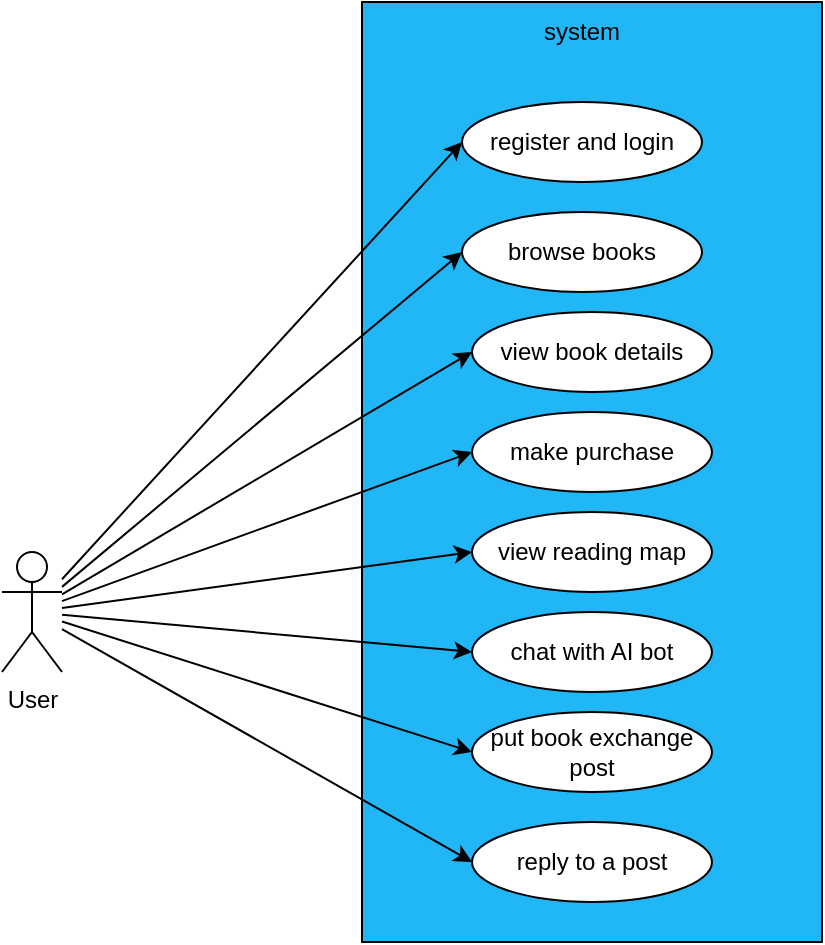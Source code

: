 <mxfile>
    <diagram id="p9gq91ovnQId8RHT63Lb" name="Page-1">
        <mxGraphModel dx="752" dy="340" grid="1" gridSize="10" guides="1" tooltips="1" connect="1" arrows="1" fold="1" page="1" pageScale="1" pageWidth="827" pageHeight="1169" math="0" shadow="0">
            <root>
                <mxCell id="0"/>
                <mxCell id="1" parent="0"/>
                <mxCell id="2" value="" style="rounded=0;whiteSpace=wrap;html=1;fillColor=#21B7F7;" parent="1" vertex="1">
                    <mxGeometry x="380" y="40" width="230" height="470" as="geometry"/>
                </mxCell>
                <mxCell id="11" style="edgeStyle=none;html=1;entryX=0;entryY=0.5;entryDx=0;entryDy=0;" parent="1" source="3" target="5" edge="1">
                    <mxGeometry relative="1" as="geometry"/>
                </mxCell>
                <mxCell id="12" style="edgeStyle=none;html=1;entryX=0;entryY=0.5;entryDx=0;entryDy=0;" parent="1" source="3" target="7" edge="1">
                    <mxGeometry relative="1" as="geometry"/>
                </mxCell>
                <mxCell id="13" style="edgeStyle=none;html=1;entryX=0;entryY=0.5;entryDx=0;entryDy=0;" parent="1" source="3" target="6" edge="1">
                    <mxGeometry relative="1" as="geometry"/>
                </mxCell>
                <mxCell id="14" style="edgeStyle=none;html=1;entryX=0;entryY=0.5;entryDx=0;entryDy=0;" parent="1" source="3" target="8" edge="1">
                    <mxGeometry relative="1" as="geometry"/>
                </mxCell>
                <mxCell id="15" style="edgeStyle=none;html=1;entryX=0;entryY=0.5;entryDx=0;entryDy=0;" parent="1" source="3" target="9" edge="1">
                    <mxGeometry relative="1" as="geometry"/>
                </mxCell>
                <mxCell id="16" style="edgeStyle=none;html=1;entryX=0;entryY=0.5;entryDx=0;entryDy=0;" parent="1" source="3" target="10" edge="1">
                    <mxGeometry relative="1" as="geometry"/>
                </mxCell>
                <mxCell id="20" style="edgeStyle=none;html=1;entryX=0;entryY=0.5;entryDx=0;entryDy=0;" parent="1" source="3" target="19" edge="1">
                    <mxGeometry relative="1" as="geometry"/>
                </mxCell>
                <mxCell id="23" style="edgeStyle=none;html=1;entryX=0;entryY=0.5;entryDx=0;entryDy=0;" parent="1" source="3" target="22" edge="1">
                    <mxGeometry relative="1" as="geometry"/>
                </mxCell>
                <mxCell id="3" value="&lt;p style=&quot;margin: 0px 0px 6px; text-align: justify; font-variant-numeric: normal; font-variant-east-asian: normal; font-variant-alternates: normal; font-size-adjust: none; font-kerning: auto; font-optical-sizing: auto; font-feature-settings: normal; font-variation-settings: normal; font-variant-position: normal; font-variant-emoji: normal; font-stretch: normal; line-height: normal; font-family: Arial; color: rgb(0, 0, 0); text-wrap-mode: wrap;&quot; class=&quot;p1&quot;&gt;User&lt;/p&gt;" style="shape=umlActor;verticalLabelPosition=bottom;verticalAlign=top;html=1;outlineConnect=0;" parent="1" vertex="1">
                    <mxGeometry x="200" y="315" width="30" height="60" as="geometry"/>
                </mxCell>
                <mxCell id="5" value="browse books" style="ellipse;whiteSpace=wrap;html=1;" parent="1" vertex="1">
                    <mxGeometry x="430" y="145" width="120" height="40" as="geometry"/>
                </mxCell>
                <mxCell id="6" value="make purchase" style="ellipse;whiteSpace=wrap;html=1;" parent="1" vertex="1">
                    <mxGeometry x="435" y="245" width="120" height="40" as="geometry"/>
                </mxCell>
                <mxCell id="7" value="view book details" style="ellipse;whiteSpace=wrap;html=1;" parent="1" vertex="1">
                    <mxGeometry x="435" y="195" width="120" height="40" as="geometry"/>
                </mxCell>
                <mxCell id="8" value="view reading map" style="ellipse;whiteSpace=wrap;html=1;" parent="1" vertex="1">
                    <mxGeometry x="435" y="295" width="120" height="40" as="geometry"/>
                </mxCell>
                <mxCell id="9" value="chat with AI bot" style="ellipse;whiteSpace=wrap;html=1;" parent="1" vertex="1">
                    <mxGeometry x="435" y="345" width="120" height="40" as="geometry"/>
                </mxCell>
                <mxCell id="10" value="put book exchange post" style="ellipse;whiteSpace=wrap;html=1;" parent="1" vertex="1">
                    <mxGeometry x="435" y="395" width="120" height="40" as="geometry"/>
                </mxCell>
                <mxCell id="19" value="register and login" style="ellipse;whiteSpace=wrap;html=1;" parent="1" vertex="1">
                    <mxGeometry x="430" y="90" width="120" height="40" as="geometry"/>
                </mxCell>
                <mxCell id="21" value="system" style="text;html=1;align=center;verticalAlign=middle;whiteSpace=wrap;rounded=0;" parent="1" vertex="1">
                    <mxGeometry x="460" y="40" width="60" height="30" as="geometry"/>
                </mxCell>
                <mxCell id="22" value="reply to a post" style="ellipse;whiteSpace=wrap;html=1;" parent="1" vertex="1">
                    <mxGeometry x="435" y="450" width="120" height="40" as="geometry"/>
                </mxCell>
            </root>
        </mxGraphModel>
    </diagram>
    <diagram id="2c35kLFiT0LIag2JTB-E" name="Page-2">
        <mxGraphModel dx="752" dy="340" grid="1" gridSize="10" guides="1" tooltips="1" connect="1" arrows="1" fold="1" page="1" pageScale="1" pageWidth="827" pageHeight="1169" math="0" shadow="0">
            <root>
                <mxCell id="0"/>
                <mxCell id="1" parent="0"/>
                <mxCell id="cOWCH8fCzx5u4tzF9dQQ-1" value="" style="rounded=0;whiteSpace=wrap;html=1;fillColor=#21B7F7;" parent="1" vertex="1">
                    <mxGeometry x="380" y="40" width="230" height="210" as="geometry"/>
                </mxCell>
                <mxCell id="cOWCH8fCzx5u4tzF9dQQ-8" style="edgeStyle=none;html=1;entryX=0;entryY=0.5;entryDx=0;entryDy=0;" parent="1" source="cOWCH8fCzx5u4tzF9dQQ-10" target="cOWCH8fCzx5u4tzF9dQQ-17" edge="1">
                    <mxGeometry relative="1" as="geometry"/>
                </mxCell>
                <mxCell id="cOWCH8fCzx5u4tzF9dQQ-10" value="&lt;p style=&quot;margin: 0px 0px 6px; text-align: justify; font-variant-numeric: normal; font-variant-east-asian: normal; font-variant-alternates: normal; font-size-adjust: none; font-kerning: auto; font-optical-sizing: auto; font-feature-settings: normal; font-variation-settings: normal; font-variant-position: normal; font-variant-emoji: normal; font-stretch: normal; line-height: normal; font-family: Arial; color: rgb(0, 0, 0); text-wrap-mode: wrap;&quot; class=&quot;p1&quot;&gt;User&lt;/p&gt;" style="shape=umlActor;verticalLabelPosition=bottom;verticalAlign=top;html=1;outlineConnect=0;" parent="1" vertex="1">
                    <mxGeometry x="230" y="90" width="30" height="60" as="geometry"/>
                </mxCell>
                <mxCell id="cOWCH8fCzx5u4tzF9dQQ-17" value="register and login" style="ellipse;whiteSpace=wrap;html=1;" parent="1" vertex="1">
                    <mxGeometry x="430" y="90" width="120" height="40" as="geometry"/>
                </mxCell>
                <mxCell id="cOWCH8fCzx5u4tzF9dQQ-18" value="system" style="text;html=1;align=center;verticalAlign=middle;whiteSpace=wrap;rounded=0;" parent="1" vertex="1">
                    <mxGeometry x="460" y="40" width="60" height="30" as="geometry"/>
                </mxCell>
                <mxCell id="cOWCH8fCzx5u4tzF9dQQ-20" value="" style="rounded=0;whiteSpace=wrap;html=1;fillColor=#21B7F7;" parent="1" vertex="1">
                    <mxGeometry x="380" y="290" width="230" height="210" as="geometry"/>
                </mxCell>
                <mxCell id="cOWCH8fCzx5u4tzF9dQQ-21" style="edgeStyle=none;html=1;entryX=0;entryY=0.5;entryDx=0;entryDy=0;" parent="1" source="cOWCH8fCzx5u4tzF9dQQ-22" target="cOWCH8fCzx5u4tzF9dQQ-23" edge="1">
                    <mxGeometry relative="1" as="geometry"/>
                </mxCell>
                <mxCell id="KGvBlVeGzLm_VCBPJpH2-3" style="edgeStyle=none;html=1;entryX=0;entryY=0.5;entryDx=0;entryDy=0;" parent="1" source="cOWCH8fCzx5u4tzF9dQQ-22" target="KGvBlVeGzLm_VCBPJpH2-1" edge="1">
                    <mxGeometry relative="1" as="geometry"/>
                </mxCell>
                <mxCell id="cOWCH8fCzx5u4tzF9dQQ-22" value="&lt;p style=&quot;margin: 0px 0px 6px; text-align: justify; font-variant-numeric: normal; font-variant-east-asian: normal; font-variant-alternates: normal; font-size-adjust: none; font-kerning: auto; font-optical-sizing: auto; font-feature-settings: normal; font-variation-settings: normal; font-variant-position: normal; font-variant-emoji: normal; font-stretch: normal; line-height: normal; font-family: Arial; color: rgb(0, 0, 0); text-wrap-mode: wrap;&quot; class=&quot;p1&quot;&gt;User&lt;/p&gt;" style="shape=umlActor;verticalLabelPosition=bottom;verticalAlign=top;html=1;outlineConnect=0;" parent="1" vertex="1">
                    <mxGeometry x="230" y="340" width="30" height="60" as="geometry"/>
                </mxCell>
                <mxCell id="cOWCH8fCzx5u4tzF9dQQ-23" value="&lt;span style=&quot;color: rgb(0, 0, 0);&quot;&gt;browse books&lt;/span&gt;" style="ellipse;whiteSpace=wrap;html=1;" parent="1" vertex="1">
                    <mxGeometry x="430" y="340" width="120" height="40" as="geometry"/>
                </mxCell>
                <mxCell id="cOWCH8fCzx5u4tzF9dQQ-24" value="system" style="text;html=1;align=center;verticalAlign=middle;whiteSpace=wrap;rounded=0;" parent="1" vertex="1">
                    <mxGeometry x="460" y="290" width="60" height="30" as="geometry"/>
                </mxCell>
                <mxCell id="rxVNuAQUIAP4EVG95OdB-1" value="view book details" style="ellipse;whiteSpace=wrap;html=1;" parent="1" vertex="1">
                    <mxGeometry x="430" y="390" width="120" height="40" as="geometry"/>
                </mxCell>
                <mxCell id="KGvBlVeGzLm_VCBPJpH2-1" value="make purchase" style="ellipse;whiteSpace=wrap;html=1;" parent="1" vertex="1">
                    <mxGeometry x="435" y="440" width="120" height="40" as="geometry"/>
                </mxCell>
                <mxCell id="KGvBlVeGzLm_VCBPJpH2-2" style="edgeStyle=none;html=1;entryX=0.067;entryY=0.6;entryDx=0;entryDy=0;entryPerimeter=0;" parent="1" source="cOWCH8fCzx5u4tzF9dQQ-22" target="rxVNuAQUIAP4EVG95OdB-1" edge="1">
                    <mxGeometry relative="1" as="geometry"/>
                </mxCell>
                <mxCell id="KGvBlVeGzLm_VCBPJpH2-4" value="" style="rounded=0;whiteSpace=wrap;html=1;fillColor=#21B7F7;" parent="1" vertex="1">
                    <mxGeometry x="374" y="550" width="230" height="210" as="geometry"/>
                </mxCell>
                <mxCell id="KGvBlVeGzLm_VCBPJpH2-5" style="edgeStyle=none;html=1;entryX=0;entryY=0.5;entryDx=0;entryDy=0;" parent="1" source="KGvBlVeGzLm_VCBPJpH2-6" edge="1">
                    <mxGeometry relative="1" as="geometry">
                        <mxPoint x="424" y="620" as="targetPoint"/>
                    </mxGeometry>
                </mxCell>
                <mxCell id="KGvBlVeGzLm_VCBPJpH2-6" value="&lt;p style=&quot;margin: 0px 0px 6px; text-align: justify; font-variant-numeric: normal; font-variant-east-asian: normal; font-variant-alternates: normal; font-size-adjust: none; font-kerning: auto; font-optical-sizing: auto; font-feature-settings: normal; font-variation-settings: normal; font-variant-position: normal; font-variant-emoji: normal; font-stretch: normal; line-height: normal; font-family: Arial; color: rgb(0, 0, 0); text-wrap-mode: wrap;&quot; class=&quot;p1&quot;&gt;User&lt;/p&gt;" style="shape=umlActor;verticalLabelPosition=bottom;verticalAlign=top;html=1;outlineConnect=0;" parent="1" vertex="1">
                    <mxGeometry x="224" y="600" width="30" height="60" as="geometry"/>
                </mxCell>
                <mxCell id="KGvBlVeGzLm_VCBPJpH2-8" value="system" style="text;html=1;align=center;verticalAlign=middle;whiteSpace=wrap;rounded=0;" parent="1" vertex="1">
                    <mxGeometry x="454" y="550" width="60" height="30" as="geometry"/>
                </mxCell>
                <mxCell id="KGvBlVeGzLm_VCBPJpH2-9" value="" style="rounded=0;whiteSpace=wrap;html=1;fillColor=#21B7F7;" parent="1" vertex="1">
                    <mxGeometry x="374" y="810" width="230" height="210" as="geometry"/>
                </mxCell>
                <mxCell id="KGvBlVeGzLm_VCBPJpH2-10" style="edgeStyle=none;html=1;entryX=0;entryY=0.5;entryDx=0;entryDy=0;" parent="1" source="KGvBlVeGzLm_VCBPJpH2-11" target="KGvBlVeGzLm_VCBPJpH2-12" edge="1">
                    <mxGeometry relative="1" as="geometry"/>
                </mxCell>
                <mxCell id="KGvBlVeGzLm_VCBPJpH2-11" value="&lt;p style=&quot;margin: 0px 0px 6px; text-align: justify; font-variant-numeric: normal; font-variant-east-asian: normal; font-variant-alternates: normal; font-size-adjust: none; font-kerning: auto; font-optical-sizing: auto; font-feature-settings: normal; font-variation-settings: normal; font-variant-position: normal; font-variant-emoji: normal; font-stretch: normal; line-height: normal; font-family: Arial; color: rgb(0, 0, 0); text-wrap-mode: wrap;&quot; class=&quot;p1&quot;&gt;User&lt;/p&gt;" style="shape=umlActor;verticalLabelPosition=bottom;verticalAlign=top;html=1;outlineConnect=0;" parent="1" vertex="1">
                    <mxGeometry x="224" y="860" width="30" height="60" as="geometry"/>
                </mxCell>
                <mxCell id="KGvBlVeGzLm_VCBPJpH2-12" value="&lt;span style=&quot;color: rgb(0, 0, 0);&quot;&gt;chat with AI bot&lt;/span&gt;" style="ellipse;whiteSpace=wrap;html=1;" parent="1" vertex="1">
                    <mxGeometry x="424" y="860" width="120" height="40" as="geometry"/>
                </mxCell>
                <mxCell id="KGvBlVeGzLm_VCBPJpH2-13" value="system" style="text;html=1;align=center;verticalAlign=middle;whiteSpace=wrap;rounded=0;" parent="1" vertex="1">
                    <mxGeometry x="454" y="810" width="60" height="30" as="geometry"/>
                </mxCell>
                <mxCell id="KGvBlVeGzLm_VCBPJpH2-14" value="" style="rounded=0;whiteSpace=wrap;html=1;fillColor=#21B7F7;" parent="1" vertex="1">
                    <mxGeometry x="374" y="1080" width="230" height="210" as="geometry"/>
                </mxCell>
                <mxCell id="KGvBlVeGzLm_VCBPJpH2-15" style="edgeStyle=none;html=1;entryX=0;entryY=0.5;entryDx=0;entryDy=0;" parent="1" source="KGvBlVeGzLm_VCBPJpH2-16" target="KGvBlVeGzLm_VCBPJpH2-17" edge="1">
                    <mxGeometry relative="1" as="geometry"/>
                </mxCell>
                <mxCell id="yqfVk2wb_PlKaHgLQWBv-2" style="edgeStyle=none;html=1;entryX=0;entryY=0.5;entryDx=0;entryDy=0;" parent="1" source="KGvBlVeGzLm_VCBPJpH2-16" target="yqfVk2wb_PlKaHgLQWBv-1" edge="1">
                    <mxGeometry relative="1" as="geometry"/>
                </mxCell>
                <mxCell id="KGvBlVeGzLm_VCBPJpH2-16" value="&lt;p style=&quot;margin: 0px 0px 6px; text-align: justify; font-variant-numeric: normal; font-variant-east-asian: normal; font-variant-alternates: normal; font-size-adjust: none; font-kerning: auto; font-optical-sizing: auto; font-feature-settings: normal; font-variation-settings: normal; font-variant-position: normal; font-variant-emoji: normal; font-stretch: normal; line-height: normal; font-family: Arial; color: rgb(0, 0, 0); text-wrap-mode: wrap;&quot; class=&quot;p1&quot;&gt;User&lt;/p&gt;" style="shape=umlActor;verticalLabelPosition=bottom;verticalAlign=top;html=1;outlineConnect=0;" parent="1" vertex="1">
                    <mxGeometry x="224" y="1130" width="30" height="60" as="geometry"/>
                </mxCell>
                <mxCell id="KGvBlVeGzLm_VCBPJpH2-17" value="&lt;span style=&quot;color: rgb(0, 0, 0);&quot;&gt;put book exchange post&lt;/span&gt;" style="ellipse;whiteSpace=wrap;html=1;" parent="1" vertex="1">
                    <mxGeometry x="424" y="1130" width="120" height="40" as="geometry"/>
                </mxCell>
                <mxCell id="KGvBlVeGzLm_VCBPJpH2-18" value="system" style="text;html=1;align=center;verticalAlign=middle;whiteSpace=wrap;rounded=0;" parent="1" vertex="1">
                    <mxGeometry x="454" y="1080" width="60" height="30" as="geometry"/>
                </mxCell>
                <mxCell id="WI8uG3N-CgdpMvnj8KHh-1" value="view reading map" style="ellipse;whiteSpace=wrap;html=1;" parent="1" vertex="1">
                    <mxGeometry x="424" y="600" width="120" height="40" as="geometry"/>
                </mxCell>
                <mxCell id="yqfVk2wb_PlKaHgLQWBv-1" value="&lt;span style=&quot;color: rgb(0, 0, 0);&quot;&gt;reply to a post&lt;/span&gt;" style="ellipse;whiteSpace=wrap;html=1;" parent="1" vertex="1">
                    <mxGeometry x="420" y="1180" width="120" height="40" as="geometry"/>
                </mxCell>
            </root>
        </mxGraphModel>
    </diagram>
    <diagram id="Vcji0KebUTGACpqhN5EV" name="Page-3">
        <mxGraphModel dx="1046" dy="547" grid="1" gridSize="10" guides="1" tooltips="1" connect="1" arrows="1" fold="1" page="1" pageScale="1" pageWidth="827" pageHeight="1169" math="0" shadow="0">
            <root>
                <mxCell id="0"/>
                <mxCell id="1" parent="0"/>
                <mxCell id="2AYcQ3MEwGrc63r-7C_q-1" value="&lt;b&gt;Client tier&lt;/b&gt;" style="swimlane;fontStyle=0;childLayout=stackLayout;horizontal=1;startSize=30;horizontalStack=0;resizeParent=1;resizeParentMax=0;resizeLast=0;collapsible=1;marginBottom=0;whiteSpace=wrap;html=1;fillColor=#FFFFFF;" vertex="1" parent="1">
                    <mxGeometry x="40" y="50" width="140" height="120" as="geometry"/>
                </mxCell>
                <mxCell id="2AYcQ3MEwGrc63r-7C_q-2" value="React + Tailwind" style="text;strokeColor=none;fillColor=#FFFFFF;align=left;verticalAlign=middle;spacingLeft=4;spacingRight=4;overflow=hidden;points=[[0,0.5],[1,0.5]];portConstraint=eastwest;rotatable=0;whiteSpace=wrap;html=1;" vertex="1" parent="2AYcQ3MEwGrc63r-7C_q-1">
                    <mxGeometry y="30" width="140" height="30" as="geometry"/>
                </mxCell>
                <mxCell id="2AYcQ3MEwGrc63r-7C_q-3" value="runs in chrome" style="text;strokeColor=none;fillColor=#FFFFFF;align=left;verticalAlign=middle;spacingLeft=4;spacingRight=4;overflow=hidden;points=[[0,0.5],[1,0.5]];portConstraint=eastwest;rotatable=0;whiteSpace=wrap;html=1;" vertex="1" parent="2AYcQ3MEwGrc63r-7C_q-1">
                    <mxGeometry y="60" width="140" height="30" as="geometry"/>
                </mxCell>
                <mxCell id="2AYcQ3MEwGrc63r-7C_q-4" value="desktop / tablet / mobile" style="text;strokeColor=none;fillColor=#FFFFFF;align=left;verticalAlign=middle;spacingLeft=4;spacingRight=4;overflow=hidden;points=[[0,0.5],[1,0.5]];portConstraint=eastwest;rotatable=0;whiteSpace=wrap;html=1;" vertex="1" parent="2AYcQ3MEwGrc63r-7C_q-1">
                    <mxGeometry y="90" width="140" height="30" as="geometry"/>
                </mxCell>
                <mxCell id="2AYcQ3MEwGrc63r-7C_q-23" style="edgeStyle=none;html=1;entryX=0.814;entryY=-0.011;entryDx=0;entryDy=0;exitX=0.814;exitY=1.033;exitDx=0;exitDy=0;exitPerimeter=0;entryPerimeter=0;" edge="1" parent="1" source="2AYcQ3MEwGrc63r-7C_q-8" target="2AYcQ3MEwGrc63r-7C_q-9">
                    <mxGeometry relative="1" as="geometry"/>
                </mxCell>
                <mxCell id="2AYcQ3MEwGrc63r-7C_q-24" value="query MongoDB" style="edgeLabel;html=1;align=center;verticalAlign=middle;resizable=0;points=[];" vertex="1" connectable="0" parent="2AYcQ3MEwGrc63r-7C_q-23">
                    <mxGeometry x="-0.058" y="-1" relative="1" as="geometry">
                        <mxPoint y="-16" as="offset"/>
                    </mxGeometry>
                </mxCell>
                <mxCell id="2AYcQ3MEwGrc63r-7C_q-5" value="&lt;p class=&quot;p1&quot;&gt;&lt;b&gt;API &amp;amp; Logic Tier&lt;/b&gt;&lt;/p&gt;" style="swimlane;fontStyle=0;childLayout=stackLayout;horizontal=1;startSize=30;horizontalStack=0;resizeParent=1;resizeParentMax=0;resizeLast=0;collapsible=1;marginBottom=0;whiteSpace=wrap;html=1;" vertex="1" parent="1">
                    <mxGeometry x="599" y="50" width="150" height="90" as="geometry"/>
                </mxCell>
                <mxCell id="2AYcQ3MEwGrc63r-7C_q-7" value="Next.js" style="text;strokeColor=none;fillColor=#FFFFFF;align=left;verticalAlign=middle;spacingLeft=4;spacingRight=4;overflow=hidden;points=[[0,0.5],[1,0.5]];portConstraint=eastwest;rotatable=0;whiteSpace=wrap;html=1;" vertex="1" parent="2AYcQ3MEwGrc63r-7C_q-5">
                    <mxGeometry y="30" width="150" height="30" as="geometry"/>
                </mxCell>
                <mxCell id="2AYcQ3MEwGrc63r-7C_q-8" value="backend logic" style="text;strokeColor=none;fillColor=#FFFFFF;align=left;verticalAlign=middle;spacingLeft=4;spacingRight=4;overflow=hidden;points=[[0,0.5],[1,0.5]];portConstraint=eastwest;rotatable=0;whiteSpace=wrap;html=1;" vertex="1" parent="2AYcQ3MEwGrc63r-7C_q-5">
                    <mxGeometry y="60" width="150" height="30" as="geometry"/>
                </mxCell>
                <mxCell id="2AYcQ3MEwGrc63r-7C_q-9" value="&lt;b&gt;Database Tier&lt;/b&gt;" style="swimlane;fontStyle=0;childLayout=stackLayout;horizontal=1;startSize=30;horizontalStack=0;resizeParent=1;resizeParentMax=0;resizeLast=0;collapsible=1;marginBottom=0;whiteSpace=wrap;html=1;" vertex="1" parent="1">
                    <mxGeometry x="599" y="280" width="150" height="90" as="geometry"/>
                </mxCell>
                <mxCell id="2AYcQ3MEwGrc63r-7C_q-10" value="MongoDB Altas" style="text;strokeColor=none;fillColor=#FFFFFF;align=left;verticalAlign=middle;spacingLeft=4;spacingRight=4;overflow=hidden;points=[[0,0.5],[1,0.5]];portConstraint=eastwest;rotatable=0;whiteSpace=wrap;html=1;" vertex="1" parent="2AYcQ3MEwGrc63r-7C_q-9">
                    <mxGeometry y="30" width="150" height="30" as="geometry"/>
                </mxCell>
                <mxCell id="2AYcQ3MEwGrc63r-7C_q-11" value="database server" style="text;strokeColor=none;fillColor=#FFFFFF;align=left;verticalAlign=middle;spacingLeft=4;spacingRight=4;overflow=hidden;points=[[0,0.5],[1,0.5]];portConstraint=eastwest;rotatable=0;whiteSpace=wrap;html=1;" vertex="1" parent="2AYcQ3MEwGrc63r-7C_q-9">
                    <mxGeometry y="60" width="150" height="30" as="geometry"/>
                </mxCell>
                <mxCell id="2AYcQ3MEwGrc63r-7C_q-13" value="&lt;p class=&quot;p1&quot;&gt;&lt;b&gt;SSR Tier&lt;/b&gt;&lt;/p&gt;" style="swimlane;fontStyle=0;childLayout=stackLayout;horizontal=1;startSize=30;horizontalStack=0;resizeParent=1;resizeParentMax=0;resizeLast=0;collapsible=1;marginBottom=0;whiteSpace=wrap;html=1;" vertex="1" parent="1">
                    <mxGeometry x="320" y="50" width="170" height="120" as="geometry"/>
                </mxCell>
                <mxCell id="2AYcQ3MEwGrc63r-7C_q-14" value="Next.js APP Router" style="text;strokeColor=none;fillColor=#FFFFFF;align=left;verticalAlign=middle;spacingLeft=4;spacingRight=4;overflow=hidden;points=[[0,0.5],[1,0.5]];portConstraint=eastwest;rotatable=0;whiteSpace=wrap;html=1;" vertex="1" parent="2AYcQ3MEwGrc63r-7C_q-13">
                    <mxGeometry y="30" width="170" height="30" as="geometry"/>
                </mxCell>
                <mxCell id="2AYcQ3MEwGrc63r-7C_q-15" value="render HTML from server" style="text;strokeColor=none;fillColor=#FFFFFF;align=left;verticalAlign=middle;spacingLeft=4;spacingRight=4;overflow=hidden;points=[[0,0.5],[1,0.5]];portConstraint=eastwest;rotatable=0;whiteSpace=wrap;html=1;" vertex="1" parent="2AYcQ3MEwGrc63r-7C_q-13">
                    <mxGeometry y="60" width="170" height="30" as="geometry"/>
                </mxCell>
                <mxCell id="2AYcQ3MEwGrc63r-7C_q-16" value="calls backend APIs to fetch data" style="text;strokeColor=none;fillColor=#FFFFFF;align=left;verticalAlign=middle;spacingLeft=4;spacingRight=4;overflow=hidden;points=[[0,0.5],[1,0.5]];portConstraint=eastwest;rotatable=0;whiteSpace=wrap;html=1;" vertex="1" parent="2AYcQ3MEwGrc63r-7C_q-13">
                    <mxGeometry y="90" width="170" height="30" as="geometry"/>
                </mxCell>
                <mxCell id="2AYcQ3MEwGrc63r-7C_q-18" style="edgeStyle=none;html=1;entryX=0;entryY=0.5;entryDx=0;entryDy=0;" edge="1" parent="1" source="2AYcQ3MEwGrc63r-7C_q-2" target="2AYcQ3MEwGrc63r-7C_q-14">
                    <mxGeometry relative="1" as="geometry"/>
                </mxCell>
                <mxCell id="2AYcQ3MEwGrc63r-7C_q-19" value="HTTP request" style="edgeLabel;html=1;align=center;verticalAlign=middle;resizable=0;points=[];" vertex="1" connectable="0" parent="2AYcQ3MEwGrc63r-7C_q-18">
                    <mxGeometry x="-0.1" y="4" relative="1" as="geometry">
                        <mxPoint as="offset"/>
                    </mxGeometry>
                </mxCell>
                <mxCell id="2AYcQ3MEwGrc63r-7C_q-21" style="edgeStyle=none;html=1;exitX=0;exitY=0.5;exitDx=0;exitDy=0;entryX=1;entryY=0.5;entryDx=0;entryDy=0;" edge="1" parent="1" source="2AYcQ3MEwGrc63r-7C_q-15" target="2AYcQ3MEwGrc63r-7C_q-3">
                    <mxGeometry relative="1" as="geometry"/>
                </mxCell>
                <mxCell id="2AYcQ3MEwGrc63r-7C_q-22" value="return HTML response" style="edgeLabel;html=1;align=center;verticalAlign=middle;resizable=0;points=[];" vertex="1" connectable="0" parent="2AYcQ3MEwGrc63r-7C_q-21">
                    <mxGeometry x="-0.02" y="-1" relative="1" as="geometry">
                        <mxPoint as="offset"/>
                    </mxGeometry>
                </mxCell>
                <mxCell id="2AYcQ3MEwGrc63r-7C_q-25" style="edgeStyle=none;html=1;entryX=0.171;entryY=0.967;entryDx=0;entryDy=0;entryPerimeter=0;exitX=0.179;exitY=-0.022;exitDx=0;exitDy=0;exitPerimeter=0;" edge="1" parent="1" source="2AYcQ3MEwGrc63r-7C_q-9" target="2AYcQ3MEwGrc63r-7C_q-8">
                    <mxGeometry relative="1" as="geometry"/>
                </mxCell>
                <mxCell id="2AYcQ3MEwGrc63r-7C_q-26" value="MongoDB returns data" style="edgeLabel;html=1;align=center;verticalAlign=middle;resizable=0;points=[];" vertex="1" connectable="0" parent="2AYcQ3MEwGrc63r-7C_q-25">
                    <mxGeometry x="-0.027" y="1" relative="1" as="geometry">
                        <mxPoint y="10" as="offset"/>
                    </mxGeometry>
                </mxCell>
                <mxCell id="2AYcQ3MEwGrc63r-7C_q-27" style="edgeStyle=none;html=1;exitX=1.018;exitY=0.3;exitDx=0;exitDy=0;entryX=-0.02;entryY=0.3;entryDx=0;entryDy=0;entryPerimeter=0;exitPerimeter=0;" edge="1" parent="1" source="2AYcQ3MEwGrc63r-7C_q-14" target="2AYcQ3MEwGrc63r-7C_q-7">
                    <mxGeometry relative="1" as="geometry"/>
                </mxCell>
                <mxCell id="2AYcQ3MEwGrc63r-7C_q-28" value="request data" style="edgeLabel;html=1;align=center;verticalAlign=middle;resizable=0;points=[];" vertex="1" connectable="0" parent="2AYcQ3MEwGrc63r-7C_q-27">
                    <mxGeometry x="0.13" y="-2" relative="1" as="geometry">
                        <mxPoint x="-11" y="-11" as="offset"/>
                    </mxGeometry>
                </mxCell>
                <mxCell id="2AYcQ3MEwGrc63r-7C_q-29" style="edgeStyle=none;html=1;entryX=0.982;entryY=0.3;entryDx=0;entryDy=0;entryPerimeter=0;exitX=0.007;exitY=0.3;exitDx=0;exitDy=0;exitPerimeter=0;" edge="1" parent="1" source="2AYcQ3MEwGrc63r-7C_q-8" target="2AYcQ3MEwGrc63r-7C_q-15">
                    <mxGeometry relative="1" as="geometry"/>
                </mxCell>
                <mxCell id="2AYcQ3MEwGrc63r-7C_q-30" value="return data" style="edgeLabel;html=1;align=center;verticalAlign=middle;resizable=0;points=[];" vertex="1" connectable="0" parent="2AYcQ3MEwGrc63r-7C_q-29">
                    <mxGeometry x="0.061" relative="1" as="geometry">
                        <mxPoint y="6" as="offset"/>
                    </mxGeometry>
                </mxCell>
            </root>
        </mxGraphModel>
    </diagram>
</mxfile>